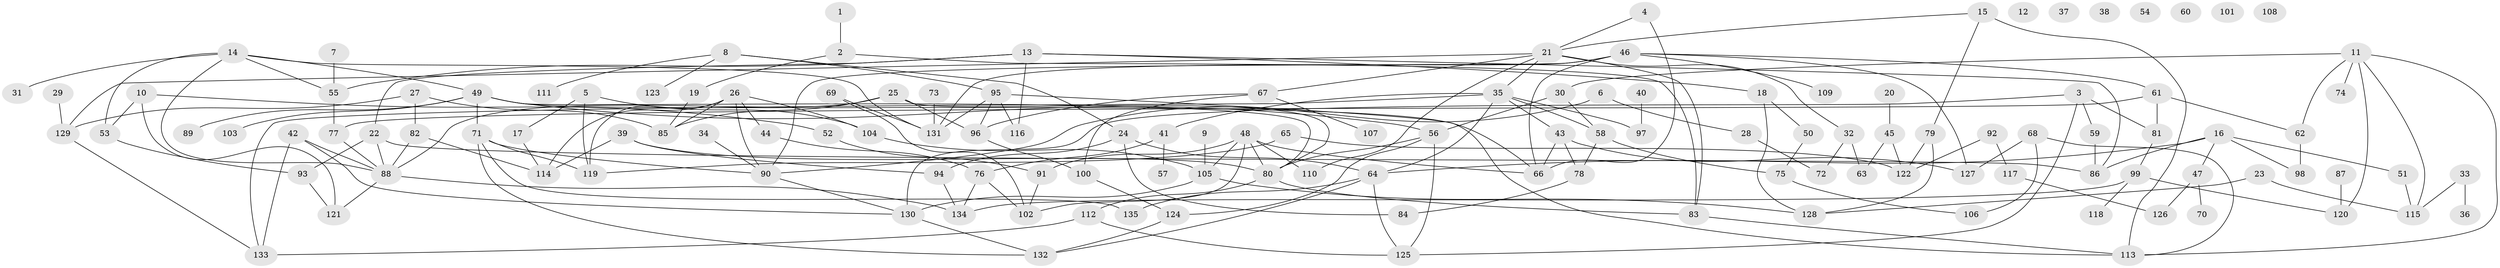 // coarse degree distribution, {1: 0.15217391304347827, 5: 0.14130434782608695, 7: 0.06521739130434782, 8: 0.05434782608695652, 3: 0.16304347826086957, 2: 0.18478260869565216, 4: 0.10869565217391304, 0: 0.07608695652173914, 9: 0.021739130434782608, 6: 0.03260869565217391}
// Generated by graph-tools (version 1.1) at 2025/41/03/06/25 10:41:22]
// undirected, 135 vertices, 203 edges
graph export_dot {
graph [start="1"]
  node [color=gray90,style=filled];
  1;
  2;
  3;
  4;
  5;
  6;
  7;
  8;
  9;
  10;
  11;
  12;
  13;
  14;
  15;
  16;
  17;
  18;
  19;
  20;
  21;
  22;
  23;
  24;
  25;
  26;
  27;
  28;
  29;
  30;
  31;
  32;
  33;
  34;
  35;
  36;
  37;
  38;
  39;
  40;
  41;
  42;
  43;
  44;
  45;
  46;
  47;
  48;
  49;
  50;
  51;
  52;
  53;
  54;
  55;
  56;
  57;
  58;
  59;
  60;
  61;
  62;
  63;
  64;
  65;
  66;
  67;
  68;
  69;
  70;
  71;
  72;
  73;
  74;
  75;
  76;
  77;
  78;
  79;
  80;
  81;
  82;
  83;
  84;
  85;
  86;
  87;
  88;
  89;
  90;
  91;
  92;
  93;
  94;
  95;
  96;
  97;
  98;
  99;
  100;
  101;
  102;
  103;
  104;
  105;
  106;
  107;
  108;
  109;
  110;
  111;
  112;
  113;
  114;
  115;
  116;
  117;
  118;
  119;
  120;
  121;
  122;
  123;
  124;
  125;
  126;
  127;
  128;
  129;
  130;
  131;
  132;
  133;
  134;
  135;
  1 -- 2;
  2 -- 19;
  2 -- 83;
  3 -- 59;
  3 -- 81;
  3 -- 125;
  3 -- 130;
  4 -- 21;
  4 -- 66;
  5 -- 17;
  5 -- 104;
  5 -- 119;
  6 -- 28;
  6 -- 90;
  7 -- 55;
  8 -- 24;
  8 -- 95;
  8 -- 111;
  8 -- 123;
  9 -- 105;
  10 -- 52;
  10 -- 53;
  10 -- 121;
  11 -- 30;
  11 -- 62;
  11 -- 74;
  11 -- 113;
  11 -- 115;
  11 -- 120;
  13 -- 18;
  13 -- 22;
  13 -- 55;
  13 -- 86;
  13 -- 116;
  14 -- 31;
  14 -- 49;
  14 -- 53;
  14 -- 55;
  14 -- 88;
  14 -- 131;
  15 -- 21;
  15 -- 79;
  15 -- 113;
  16 -- 47;
  16 -- 51;
  16 -- 64;
  16 -- 86;
  16 -- 98;
  17 -- 114;
  18 -- 50;
  18 -- 128;
  19 -- 85;
  20 -- 45;
  21 -- 32;
  21 -- 35;
  21 -- 67;
  21 -- 83;
  21 -- 110;
  21 -- 129;
  22 -- 86;
  22 -- 88;
  22 -- 93;
  23 -- 115;
  23 -- 128;
  24 -- 64;
  24 -- 84;
  24 -- 94;
  25 -- 80;
  25 -- 85;
  25 -- 88;
  25 -- 96;
  26 -- 44;
  26 -- 85;
  26 -- 90;
  26 -- 104;
  26 -- 114;
  26 -- 119;
  27 -- 82;
  27 -- 85;
  27 -- 129;
  28 -- 72;
  29 -- 129;
  30 -- 56;
  30 -- 58;
  32 -- 63;
  32 -- 72;
  33 -- 36;
  33 -- 115;
  34 -- 90;
  35 -- 41;
  35 -- 43;
  35 -- 58;
  35 -- 64;
  35 -- 97;
  35 -- 133;
  39 -- 80;
  39 -- 94;
  39 -- 114;
  40 -- 97;
  41 -- 57;
  41 -- 76;
  42 -- 88;
  42 -- 130;
  42 -- 133;
  43 -- 66;
  43 -- 78;
  43 -- 127;
  44 -- 76;
  45 -- 63;
  45 -- 122;
  46 -- 61;
  46 -- 66;
  46 -- 90;
  46 -- 109;
  46 -- 127;
  46 -- 131;
  47 -- 70;
  47 -- 126;
  48 -- 66;
  48 -- 80;
  48 -- 91;
  48 -- 102;
  48 -- 105;
  48 -- 110;
  49 -- 56;
  49 -- 66;
  49 -- 71;
  49 -- 80;
  49 -- 89;
  49 -- 103;
  50 -- 75;
  51 -- 115;
  52 -- 91;
  53 -- 93;
  55 -- 77;
  56 -- 80;
  56 -- 124;
  56 -- 125;
  58 -- 75;
  58 -- 78;
  59 -- 86;
  61 -- 62;
  61 -- 77;
  61 -- 81;
  62 -- 98;
  64 -- 125;
  64 -- 132;
  64 -- 135;
  65 -- 119;
  65 -- 122;
  67 -- 96;
  67 -- 100;
  67 -- 107;
  68 -- 106;
  68 -- 113;
  68 -- 127;
  69 -- 102;
  69 -- 131;
  71 -- 90;
  71 -- 119;
  71 -- 132;
  71 -- 135;
  73 -- 131;
  75 -- 106;
  76 -- 102;
  76 -- 134;
  77 -- 88;
  78 -- 84;
  79 -- 122;
  79 -- 128;
  80 -- 83;
  80 -- 112;
  81 -- 99;
  82 -- 88;
  82 -- 114;
  83 -- 113;
  87 -- 120;
  88 -- 121;
  88 -- 134;
  90 -- 130;
  91 -- 102;
  92 -- 117;
  92 -- 122;
  93 -- 121;
  94 -- 134;
  95 -- 96;
  95 -- 113;
  95 -- 116;
  95 -- 131;
  96 -- 100;
  99 -- 118;
  99 -- 120;
  99 -- 134;
  100 -- 124;
  104 -- 105;
  105 -- 128;
  105 -- 130;
  112 -- 125;
  112 -- 133;
  117 -- 126;
  124 -- 132;
  129 -- 133;
  130 -- 132;
}
